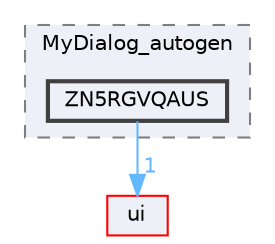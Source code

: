 digraph "ZN5RGVQAUS"
{
 // LATEX_PDF_SIZE
  bgcolor="transparent";
  edge [fontname=Helvetica,fontsize=10,labelfontname=Helvetica,labelfontsize=10];
  node [fontname=Helvetica,fontsize=10,shape=box,height=0.2,width=0.4];
  compound=true
  subgraph clusterdir_f1747d649dd72a0dedb3398751a5f027 {
    graph [ bgcolor="#edf0f7", pencolor="grey50", label="MyDialog_autogen", fontname=Helvetica,fontsize=10 style="filled,dashed", URL="dir_f1747d649dd72a0dedb3398751a5f027.html",tooltip=""]
  dir_e27adbec3e4a4876134bdbdcad6aa9e3 [label="ZN5RGVQAUS", fillcolor="#edf0f7", color="grey25", style="filled,bold", URL="dir_e27adbec3e4a4876134bdbdcad6aa9e3.html",tooltip=""];
  }
  dir_1788f8309b1a812dcb800a185471cf6c [label="ui", fillcolor="#edf0f7", color="red", style="filled", URL="dir_1788f8309b1a812dcb800a185471cf6c.html",tooltip=""];
  dir_e27adbec3e4a4876134bdbdcad6aa9e3->dir_1788f8309b1a812dcb800a185471cf6c [headlabel="1", labeldistance=1.5 headhref="dir_000381_000351.html" href="dir_000381_000351.html" color="steelblue1" fontcolor="steelblue1"];
}
